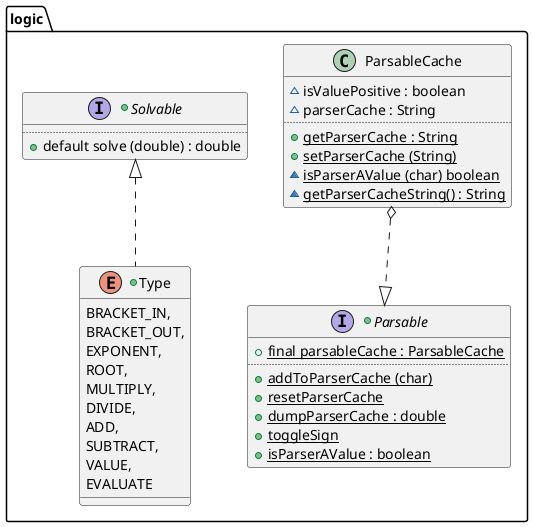 @startuml

package logic {

    +interface Solvable {
        ..
            +{method} default solve (double) : double
    }

    +interface Parsable {
            +{field}{static}final parsableCache : ParsableCache
        ..
            +{method} {static} addToParserCache (char)
            +{method} {static} resetParserCache
            +{method} {static} dumpParserCache : double
            +{method} {static} toggleSign
            +{method} {static} isParserAValue : boolean
    }

    +enum Type implements Solvable{
            BRACKET_IN,
            BRACKET_OUT,
            EXPONENT,
            ROOT,
            MULTIPLY,
            DIVIDE,
            ADD,
            SUBTRACT,
            VALUE,
            EVALUATE
    }

    class ParsableCache {
            ~{field} isValuePositive : boolean
            ~{field} parserCache : String
        ..
            +{method} {static} getParserCache : String
            +{method} {static} setParserCache (String)
            ~{method} {static} isParserAValue (char) boolean
            ~{method} {static} getParserCacheString() : String
    }

    Parsable <|-up.o ParsableCache
}

@enduml